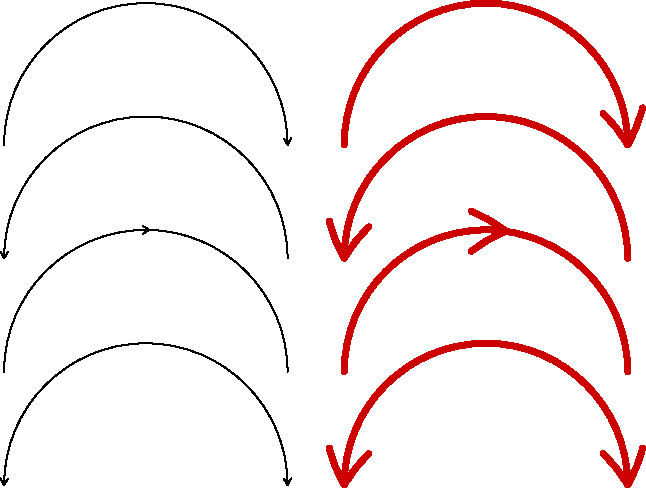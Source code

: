 DefaultHead=SimpleHead;

path line=(0,0)..(2.5cm,2.5cm)..(5cm,0);
draw(line,ArcArrow());
draw(shift(0,-2cm)*line,BeginArcArrow());
draw(shift(0,-4cm)*line,MidArcArrow());
draw(shift(0,-6cm)*line,ArcArrows());

draw(shift(6cm,0)*line,3bp+.8red,ArcArrow(20bp));
draw(shift(6cm,-2cm)*line,3bp+.8red,BeginArcArrow(20bp));
draw(shift(6cm,-4cm)*line,3bp+.8red,MidArcArrow(20bp));
draw(shift(6cm,-6cm)*line,3bp+.8red,ArcArrows(20bp));
